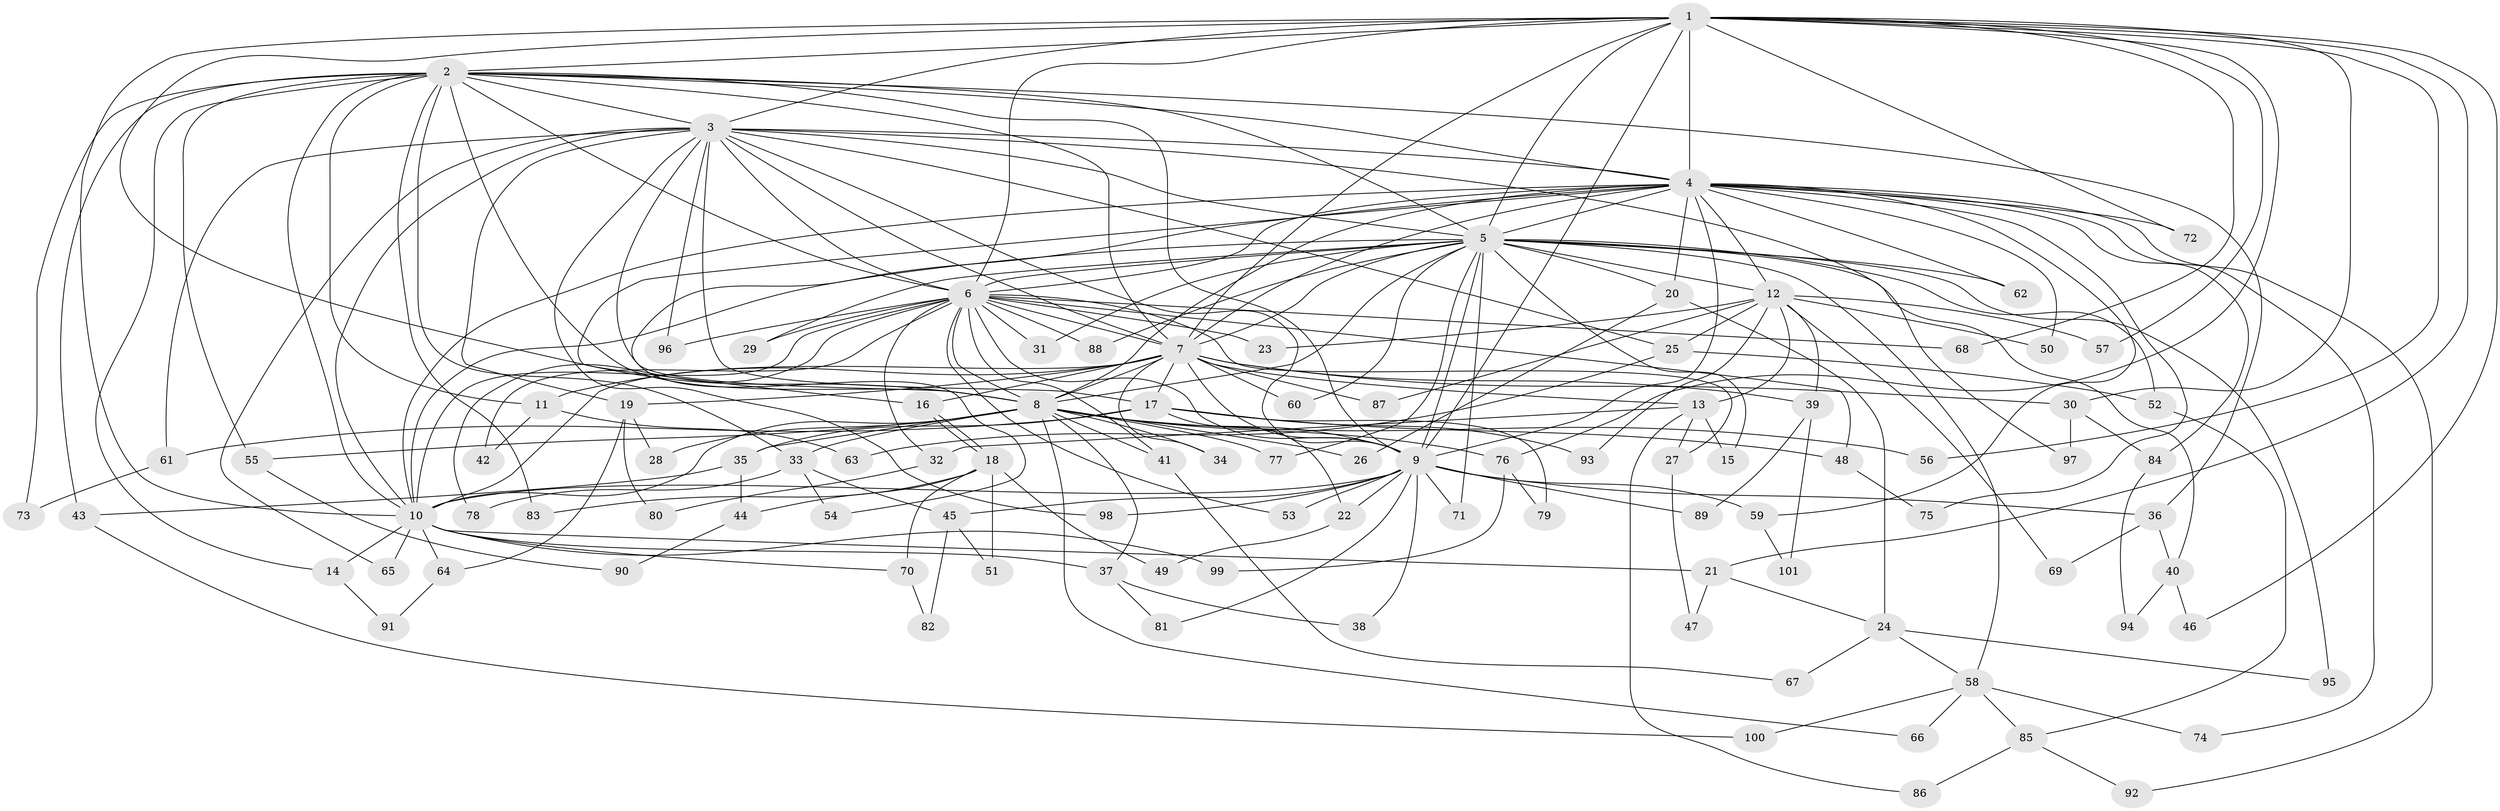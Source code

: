 // coarse degree distribution, {15: 0.04, 16: 0.013333333333333334, 20: 0.013333333333333334, 21: 0.02666666666666667, 28: 0.013333333333333334, 18: 0.013333333333333334, 3: 0.13333333333333333, 11: 0.013333333333333334, 6: 0.02666666666666667, 2: 0.49333333333333335, 4: 0.12, 8: 0.013333333333333334, 7: 0.02666666666666667, 5: 0.05333333333333334}
// Generated by graph-tools (version 1.1) at 2025/23/03/03/25 07:23:44]
// undirected, 101 vertices, 227 edges
graph export_dot {
graph [start="1"]
  node [color=gray90,style=filled];
  1;
  2;
  3;
  4;
  5;
  6;
  7;
  8;
  9;
  10;
  11;
  12;
  13;
  14;
  15;
  16;
  17;
  18;
  19;
  20;
  21;
  22;
  23;
  24;
  25;
  26;
  27;
  28;
  29;
  30;
  31;
  32;
  33;
  34;
  35;
  36;
  37;
  38;
  39;
  40;
  41;
  42;
  43;
  44;
  45;
  46;
  47;
  48;
  49;
  50;
  51;
  52;
  53;
  54;
  55;
  56;
  57;
  58;
  59;
  60;
  61;
  62;
  63;
  64;
  65;
  66;
  67;
  68;
  69;
  70;
  71;
  72;
  73;
  74;
  75;
  76;
  77;
  78;
  79;
  80;
  81;
  82;
  83;
  84;
  85;
  86;
  87;
  88;
  89;
  90;
  91;
  92;
  93;
  94;
  95;
  96;
  97;
  98;
  99;
  100;
  101;
  1 -- 2;
  1 -- 3;
  1 -- 4;
  1 -- 5;
  1 -- 6;
  1 -- 7;
  1 -- 8;
  1 -- 9;
  1 -- 10;
  1 -- 21;
  1 -- 30;
  1 -- 46;
  1 -- 56;
  1 -- 57;
  1 -- 68;
  1 -- 72;
  1 -- 76;
  2 -- 3;
  2 -- 4;
  2 -- 5;
  2 -- 6;
  2 -- 7;
  2 -- 8;
  2 -- 9;
  2 -- 10;
  2 -- 11;
  2 -- 14;
  2 -- 33;
  2 -- 36;
  2 -- 43;
  2 -- 55;
  2 -- 73;
  2 -- 83;
  3 -- 4;
  3 -- 5;
  3 -- 6;
  3 -- 7;
  3 -- 8;
  3 -- 9;
  3 -- 10;
  3 -- 17;
  3 -- 19;
  3 -- 25;
  3 -- 61;
  3 -- 65;
  3 -- 96;
  3 -- 97;
  3 -- 98;
  4 -- 5;
  4 -- 6;
  4 -- 7;
  4 -- 8;
  4 -- 9;
  4 -- 10;
  4 -- 12;
  4 -- 16;
  4 -- 20;
  4 -- 50;
  4 -- 54;
  4 -- 59;
  4 -- 62;
  4 -- 72;
  4 -- 74;
  4 -- 75;
  4 -- 84;
  4 -- 92;
  5 -- 6;
  5 -- 7;
  5 -- 8;
  5 -- 9;
  5 -- 10;
  5 -- 12;
  5 -- 15;
  5 -- 20;
  5 -- 29;
  5 -- 31;
  5 -- 40;
  5 -- 52;
  5 -- 58;
  5 -- 60;
  5 -- 62;
  5 -- 71;
  5 -- 77;
  5 -- 88;
  5 -- 95;
  6 -- 7;
  6 -- 8;
  6 -- 9;
  6 -- 10;
  6 -- 23;
  6 -- 27;
  6 -- 29;
  6 -- 31;
  6 -- 32;
  6 -- 41;
  6 -- 42;
  6 -- 48;
  6 -- 53;
  6 -- 68;
  6 -- 78;
  6 -- 88;
  6 -- 96;
  7 -- 8;
  7 -- 9;
  7 -- 10;
  7 -- 11;
  7 -- 13;
  7 -- 16;
  7 -- 17;
  7 -- 19;
  7 -- 30;
  7 -- 34;
  7 -- 39;
  7 -- 60;
  7 -- 87;
  8 -- 9;
  8 -- 10;
  8 -- 26;
  8 -- 28;
  8 -- 33;
  8 -- 34;
  8 -- 35;
  8 -- 37;
  8 -- 41;
  8 -- 55;
  8 -- 56;
  8 -- 66;
  8 -- 76;
  8 -- 77;
  9 -- 10;
  9 -- 22;
  9 -- 36;
  9 -- 38;
  9 -- 45;
  9 -- 53;
  9 -- 59;
  9 -- 71;
  9 -- 81;
  9 -- 89;
  9 -- 98;
  10 -- 14;
  10 -- 21;
  10 -- 37;
  10 -- 64;
  10 -- 65;
  10 -- 70;
  10 -- 99;
  11 -- 42;
  11 -- 63;
  12 -- 13;
  12 -- 23;
  12 -- 25;
  12 -- 39;
  12 -- 50;
  12 -- 57;
  12 -- 69;
  12 -- 87;
  12 -- 93;
  13 -- 15;
  13 -- 27;
  13 -- 32;
  13 -- 86;
  14 -- 91;
  16 -- 18;
  16 -- 18;
  17 -- 22;
  17 -- 35;
  17 -- 48;
  17 -- 61;
  17 -- 79;
  17 -- 93;
  18 -- 44;
  18 -- 49;
  18 -- 51;
  18 -- 70;
  18 -- 83;
  19 -- 28;
  19 -- 64;
  19 -- 80;
  20 -- 24;
  20 -- 26;
  21 -- 24;
  21 -- 47;
  22 -- 49;
  24 -- 58;
  24 -- 67;
  24 -- 95;
  25 -- 52;
  25 -- 63;
  27 -- 47;
  30 -- 84;
  30 -- 97;
  32 -- 80;
  33 -- 45;
  33 -- 54;
  33 -- 78;
  35 -- 43;
  35 -- 44;
  36 -- 40;
  36 -- 69;
  37 -- 38;
  37 -- 81;
  39 -- 89;
  39 -- 101;
  40 -- 46;
  40 -- 94;
  41 -- 67;
  43 -- 100;
  44 -- 90;
  45 -- 51;
  45 -- 82;
  48 -- 75;
  52 -- 85;
  55 -- 90;
  58 -- 66;
  58 -- 74;
  58 -- 85;
  58 -- 100;
  59 -- 101;
  61 -- 73;
  64 -- 91;
  70 -- 82;
  76 -- 79;
  76 -- 99;
  84 -- 94;
  85 -- 86;
  85 -- 92;
}
